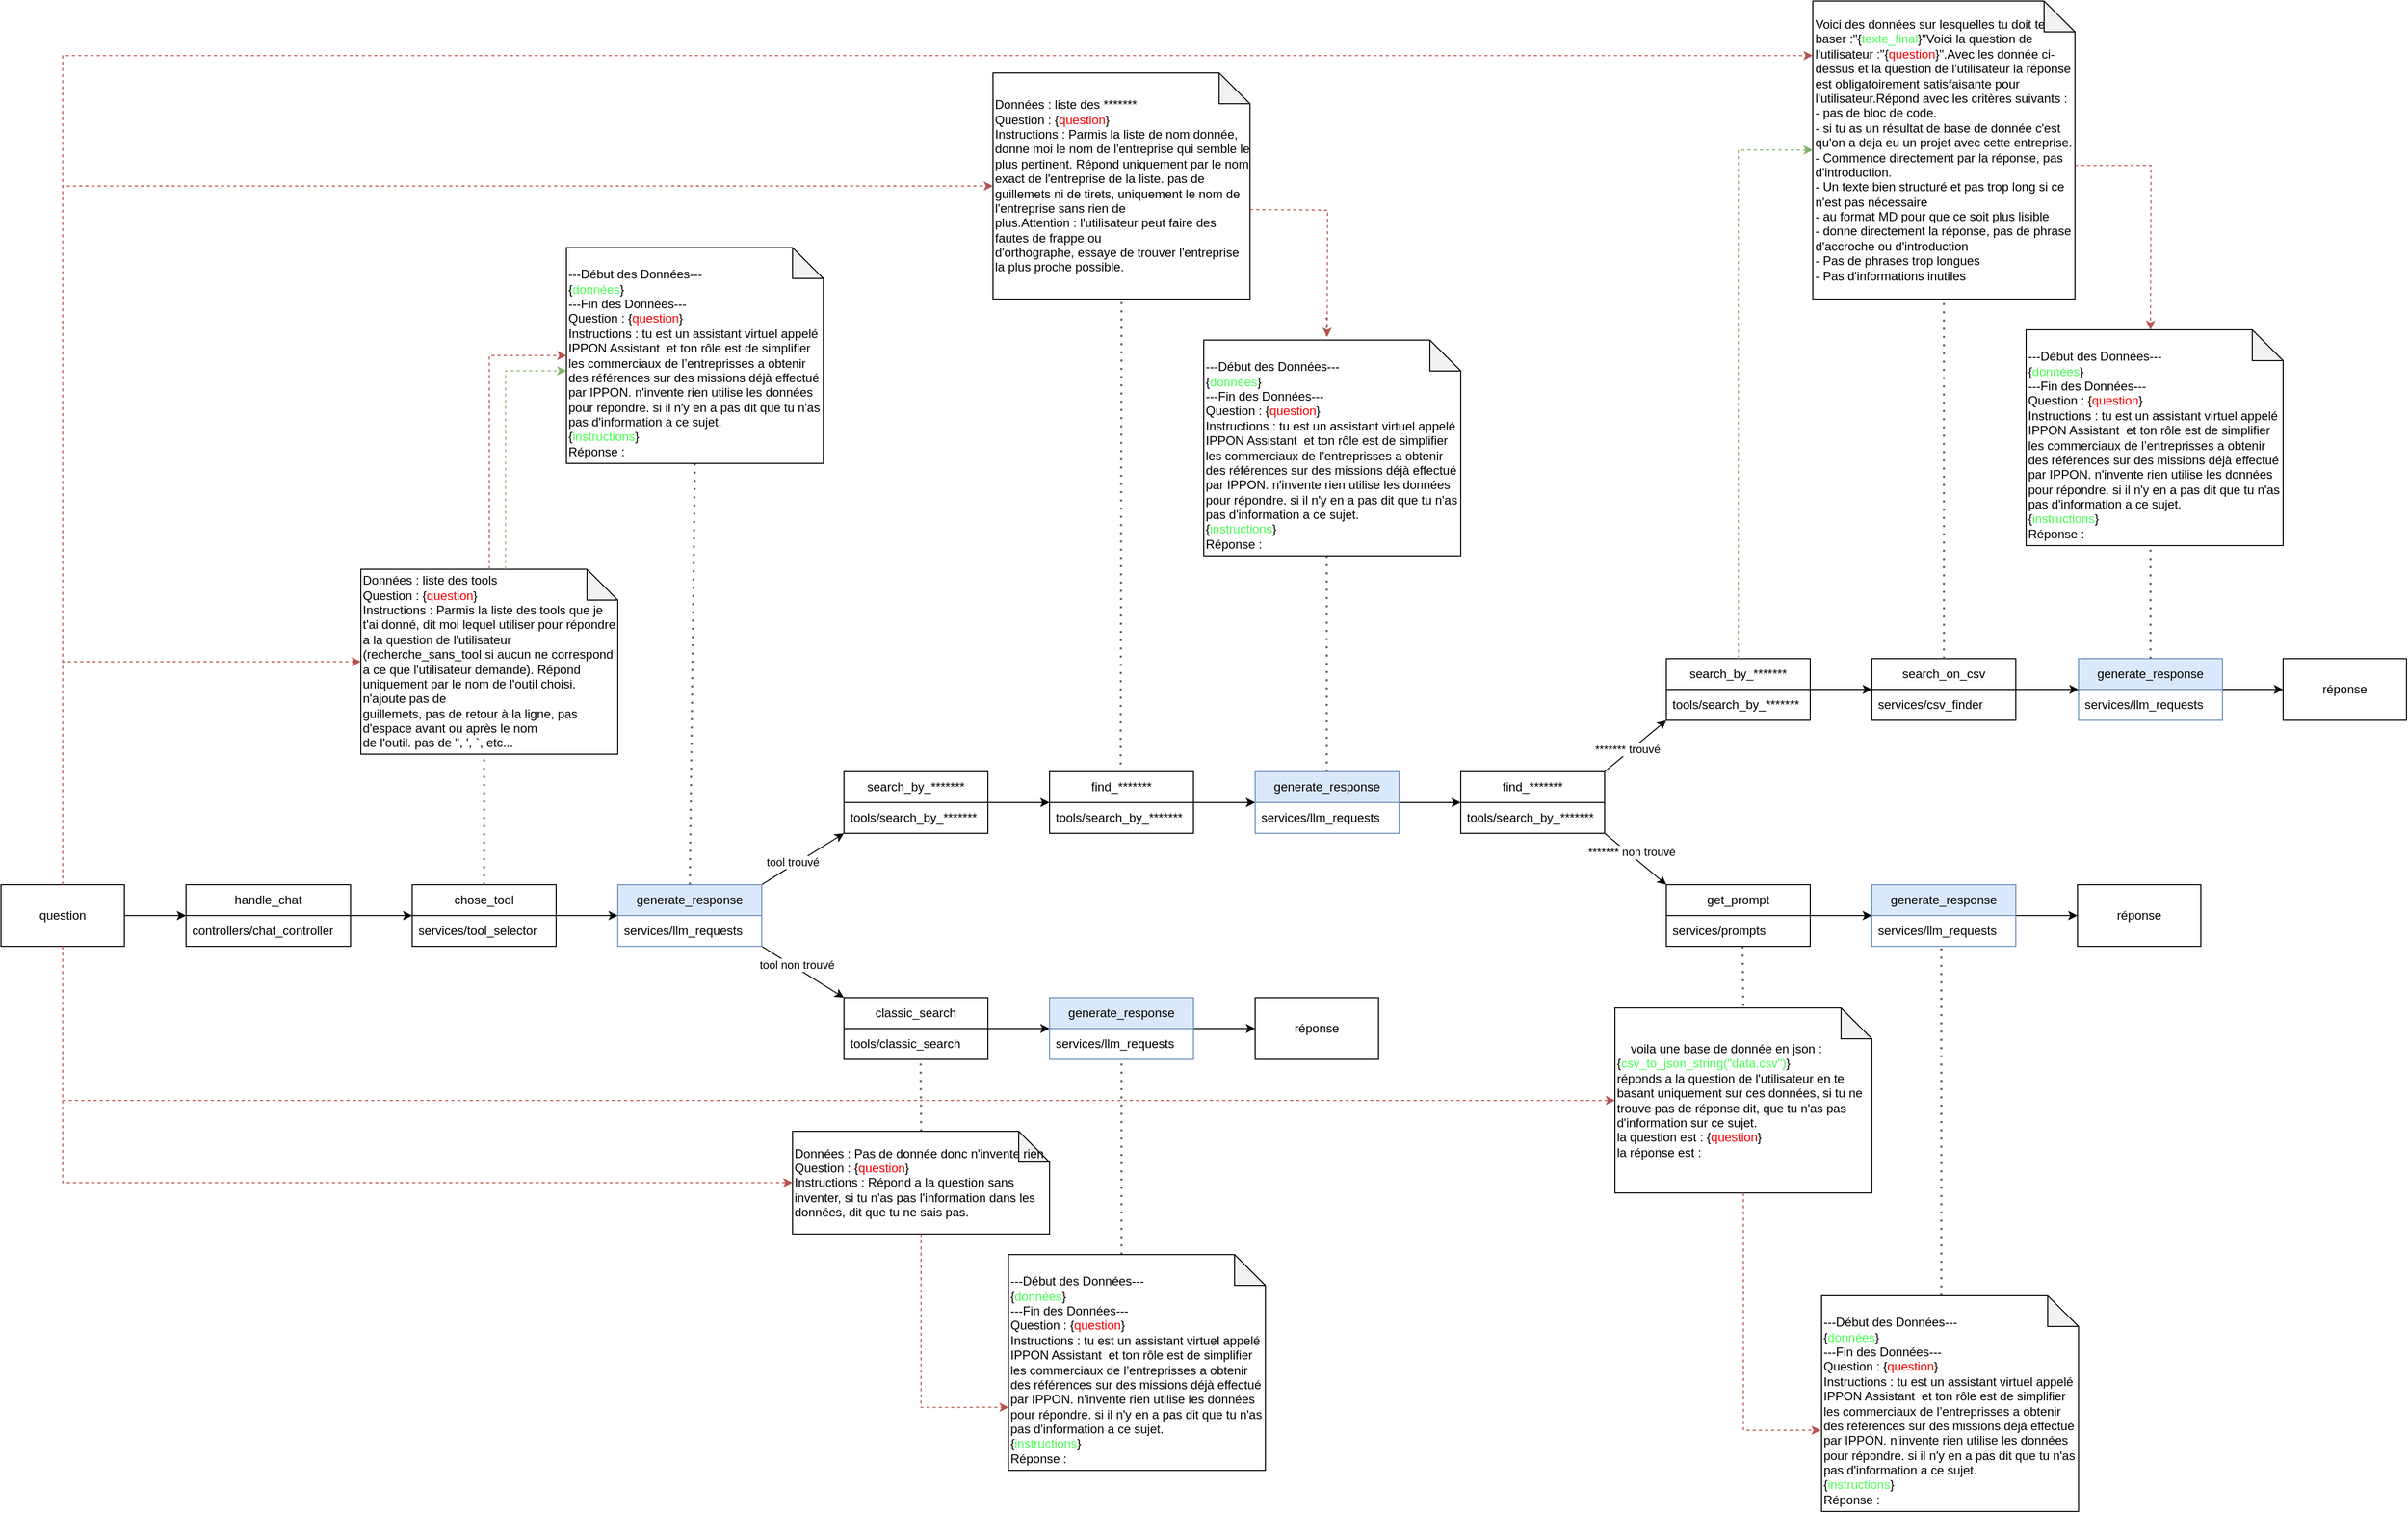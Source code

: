 <mxfile version="27.0.6">
  <diagram name="Page-1" id="xJRcj1OHDuD7rp06zNta">
    <mxGraphModel dx="1188" dy="626" grid="1" gridSize="10" guides="1" tooltips="1" connect="1" arrows="1" fold="1" page="1" pageScale="1" pageWidth="827" pageHeight="1169" math="0" shadow="0">
      <root>
        <mxCell id="0" />
        <mxCell id="1" parent="0" />
        <mxCell id="-VgFVR3O5Wewt5X-YmT2-1" style="edgeStyle=orthogonalEdgeStyle;rounded=0;orthogonalLoop=1;jettySize=auto;html=1;entryX=0;entryY=0.5;entryDx=0;entryDy=0;" edge="1" parent="1" source="-VgFVR3O5Wewt5X-YmT2-2" target="-VgFVR3O5Wewt5X-YmT2-5">
          <mxGeometry relative="1" as="geometry" />
        </mxCell>
        <mxCell id="-VgFVR3O5Wewt5X-YmT2-2" value="handle_chat" style="swimlane;fontStyle=0;childLayout=stackLayout;horizontal=1;startSize=30;horizontalStack=0;resizeParent=1;resizeParentMax=0;resizeLast=0;collapsible=1;marginBottom=0;whiteSpace=wrap;html=1;rounded=0;" vertex="1" parent="1">
          <mxGeometry x="370" y="1060" width="160" height="60" as="geometry" />
        </mxCell>
        <mxCell id="-VgFVR3O5Wewt5X-YmT2-3" value="controllers/chat_controller" style="text;strokeColor=none;fillColor=none;align=left;verticalAlign=middle;spacingLeft=4;spacingRight=4;overflow=hidden;points=[[0,0.5],[1,0.5]];portConstraint=eastwest;rotatable=0;whiteSpace=wrap;html=1;rounded=0;" vertex="1" parent="-VgFVR3O5Wewt5X-YmT2-2">
          <mxGeometry y="30" width="160" height="30" as="geometry" />
        </mxCell>
        <mxCell id="-VgFVR3O5Wewt5X-YmT2-4" style="edgeStyle=orthogonalEdgeStyle;rounded=0;orthogonalLoop=1;jettySize=auto;html=1;entryX=0;entryY=0.5;entryDx=0;entryDy=0;" edge="1" parent="1" source="-VgFVR3O5Wewt5X-YmT2-5" target="-VgFVR3O5Wewt5X-YmT2-46">
          <mxGeometry relative="1" as="geometry" />
        </mxCell>
        <mxCell id="-VgFVR3O5Wewt5X-YmT2-5" value="chose_tool" style="swimlane;fontStyle=0;childLayout=stackLayout;horizontal=1;startSize=30;horizontalStack=0;resizeParent=1;resizeParentMax=0;resizeLast=0;collapsible=1;marginBottom=0;whiteSpace=wrap;html=1;rounded=0;" vertex="1" parent="1">
          <mxGeometry x="590" y="1060" width="140" height="60" as="geometry">
            <mxRectangle x="210" y="330" width="100" height="30" as="alternateBounds" />
          </mxGeometry>
        </mxCell>
        <mxCell id="-VgFVR3O5Wewt5X-YmT2-6" value="services/tool_selector" style="text;strokeColor=none;fillColor=none;align=left;verticalAlign=middle;spacingLeft=4;spacingRight=4;overflow=hidden;points=[[0,0.5],[1,0.5]];portConstraint=eastwest;rotatable=0;whiteSpace=wrap;html=1;rounded=0;" vertex="1" parent="-VgFVR3O5Wewt5X-YmT2-5">
          <mxGeometry y="30" width="140" height="30" as="geometry" />
        </mxCell>
        <mxCell id="-VgFVR3O5Wewt5X-YmT2-7" style="edgeStyle=orthogonalEdgeStyle;rounded=0;orthogonalLoop=1;jettySize=auto;html=1;exitX=1;exitY=0.5;exitDx=0;exitDy=0;entryX=0;entryY=0.5;entryDx=0;entryDy=0;" edge="1" parent="1" source="-VgFVR3O5Wewt5X-YmT2-8" target="-VgFVR3O5Wewt5X-YmT2-2">
          <mxGeometry relative="1" as="geometry" />
        </mxCell>
        <mxCell id="-VgFVR3O5Wewt5X-YmT2-8" value="question" style="rounded=0;whiteSpace=wrap;html=1;" vertex="1" parent="1">
          <mxGeometry x="190" y="1060" width="120" height="60" as="geometry" />
        </mxCell>
        <mxCell id="-VgFVR3O5Wewt5X-YmT2-9" value="" style="endArrow=classic;html=1;rounded=0;exitX=1;exitY=0;exitDx=0;exitDy=0;" edge="1" parent="1" source="-VgFVR3O5Wewt5X-YmT2-46">
          <mxGeometry width="50" height="50" relative="1" as="geometry">
            <mxPoint x="930" y="1050" as="sourcePoint" />
            <mxPoint x="1010" y="1010" as="targetPoint" />
          </mxGeometry>
        </mxCell>
        <mxCell id="-VgFVR3O5Wewt5X-YmT2-10" value="tool trouvé" style="edgeLabel;html=1;align=center;verticalAlign=middle;resizable=0;points=[];rounded=0;" vertex="1" connectable="0" parent="-VgFVR3O5Wewt5X-YmT2-9">
          <mxGeometry x="-0.207" y="3" relative="1" as="geometry">
            <mxPoint as="offset" />
          </mxGeometry>
        </mxCell>
        <mxCell id="-VgFVR3O5Wewt5X-YmT2-11" value="" style="endArrow=classic;html=1;rounded=0;" edge="1" parent="1">
          <mxGeometry width="50" height="50" relative="1" as="geometry">
            <mxPoint x="930" y="1120" as="sourcePoint" />
            <mxPoint x="1010" y="1170" as="targetPoint" />
          </mxGeometry>
        </mxCell>
        <mxCell id="-VgFVR3O5Wewt5X-YmT2-12" value="tool non trouvé" style="edgeLabel;html=1;align=center;verticalAlign=middle;resizable=0;points=[];rounded=0;" vertex="1" connectable="0" parent="-VgFVR3O5Wewt5X-YmT2-11">
          <mxGeometry x="-0.207" y="3" relative="1" as="geometry">
            <mxPoint as="offset" />
          </mxGeometry>
        </mxCell>
        <mxCell id="-VgFVR3O5Wewt5X-YmT2-13" style="edgeStyle=orthogonalEdgeStyle;rounded=0;orthogonalLoop=1;jettySize=auto;html=1;entryX=0;entryY=0.5;entryDx=0;entryDy=0;" edge="1" parent="1" source="-VgFVR3O5Wewt5X-YmT2-14" target="-VgFVR3O5Wewt5X-YmT2-20">
          <mxGeometry relative="1" as="geometry" />
        </mxCell>
        <mxCell id="-VgFVR3O5Wewt5X-YmT2-14" value="search_by_*******" style="swimlane;fontStyle=0;childLayout=stackLayout;horizontal=1;startSize=30;horizontalStack=0;resizeParent=1;resizeParentMax=0;resizeLast=0;collapsible=1;marginBottom=0;whiteSpace=wrap;html=1;rounded=0;" vertex="1" parent="1">
          <mxGeometry x="1010" y="950" width="140" height="60" as="geometry" />
        </mxCell>
        <mxCell id="-VgFVR3O5Wewt5X-YmT2-15" value="tools/search_by_*******" style="text;strokeColor=none;fillColor=none;align=left;verticalAlign=middle;spacingLeft=4;spacingRight=4;overflow=hidden;points=[[0,0.5],[1,0.5]];portConstraint=eastwest;rotatable=0;whiteSpace=wrap;html=1;rounded=0;" vertex="1" parent="-VgFVR3O5Wewt5X-YmT2-14">
          <mxGeometry y="30" width="140" height="30" as="geometry" />
        </mxCell>
        <mxCell id="-VgFVR3O5Wewt5X-YmT2-16" style="edgeStyle=orthogonalEdgeStyle;rounded=0;orthogonalLoop=1;jettySize=auto;html=1;entryX=0;entryY=0.5;entryDx=0;entryDy=0;" edge="1" parent="1" source="-VgFVR3O5Wewt5X-YmT2-17" target="-VgFVR3O5Wewt5X-YmT2-40">
          <mxGeometry relative="1" as="geometry" />
        </mxCell>
        <mxCell id="-VgFVR3O5Wewt5X-YmT2-17" value="classic_search" style="swimlane;fontStyle=0;childLayout=stackLayout;horizontal=1;startSize=30;horizontalStack=0;resizeParent=1;resizeParentMax=0;resizeLast=0;collapsible=1;marginBottom=0;whiteSpace=wrap;html=1;rounded=0;" vertex="1" parent="1">
          <mxGeometry x="1010" y="1170" width="140" height="60" as="geometry" />
        </mxCell>
        <mxCell id="-VgFVR3O5Wewt5X-YmT2-18" value="tools/classic_search" style="text;strokeColor=none;fillColor=none;align=left;verticalAlign=middle;spacingLeft=4;spacingRight=4;overflow=hidden;points=[[0,0.5],[1,0.5]];portConstraint=eastwest;rotatable=0;whiteSpace=wrap;html=1;rounded=0;" vertex="1" parent="-VgFVR3O5Wewt5X-YmT2-17">
          <mxGeometry y="30" width="140" height="30" as="geometry" />
        </mxCell>
        <mxCell id="-VgFVR3O5Wewt5X-YmT2-19" style="edgeStyle=orthogonalEdgeStyle;rounded=0;orthogonalLoop=1;jettySize=auto;html=1;entryX=0;entryY=0.5;entryDx=0;entryDy=0;" edge="1" parent="1" source="-VgFVR3O5Wewt5X-YmT2-20" target="-VgFVR3O5Wewt5X-YmT2-53">
          <mxGeometry relative="1" as="geometry" />
        </mxCell>
        <mxCell id="-VgFVR3O5Wewt5X-YmT2-20" value="find_*******" style="swimlane;fontStyle=0;childLayout=stackLayout;horizontal=1;startSize=30;horizontalStack=0;resizeParent=1;resizeParentMax=0;resizeLast=0;collapsible=1;marginBottom=0;whiteSpace=wrap;html=1;rounded=0;" vertex="1" parent="1">
          <mxGeometry x="1210" y="950" width="140" height="60" as="geometry" />
        </mxCell>
        <mxCell id="-VgFVR3O5Wewt5X-YmT2-21" value="tools/search_by_*******" style="text;strokeColor=none;fillColor=none;align=left;verticalAlign=middle;spacingLeft=4;spacingRight=4;overflow=hidden;points=[[0,0.5],[1,0.5]];portConstraint=eastwest;rotatable=0;whiteSpace=wrap;html=1;rounded=0;" vertex="1" parent="-VgFVR3O5Wewt5X-YmT2-20">
          <mxGeometry y="30" width="140" height="30" as="geometry" />
        </mxCell>
        <mxCell id="-VgFVR3O5Wewt5X-YmT2-22" value="" style="endArrow=classic;html=1;rounded=0;exitX=1;exitY=0;exitDx=0;exitDy=0;" edge="1" parent="1">
          <mxGeometry width="50" height="50" relative="1" as="geometry">
            <mxPoint x="1750" y="950" as="sourcePoint" />
            <mxPoint x="1810" y="900" as="targetPoint" />
          </mxGeometry>
        </mxCell>
        <mxCell id="-VgFVR3O5Wewt5X-YmT2-23" value="******* trouvé" style="edgeLabel;html=1;align=center;verticalAlign=middle;resizable=0;points=[];rounded=0;" vertex="1" connectable="0" parent="-VgFVR3O5Wewt5X-YmT2-22">
          <mxGeometry x="-0.207" y="3" relative="1" as="geometry">
            <mxPoint as="offset" />
          </mxGeometry>
        </mxCell>
        <mxCell id="-VgFVR3O5Wewt5X-YmT2-24" value="" style="endArrow=classic;html=1;rounded=0;exitX=1;exitY=0;exitDx=0;exitDy=0;" edge="1" parent="1">
          <mxGeometry width="50" height="50" relative="1" as="geometry">
            <mxPoint x="1750" y="1010" as="sourcePoint" />
            <mxPoint x="1810" y="1060" as="targetPoint" />
          </mxGeometry>
        </mxCell>
        <mxCell id="-VgFVR3O5Wewt5X-YmT2-25" value="&lt;div&gt;******* non trouvé&lt;/div&gt;" style="edgeLabel;html=1;align=center;verticalAlign=middle;resizable=0;points=[];rounded=0;" vertex="1" connectable="0" parent="-VgFVR3O5Wewt5X-YmT2-24">
          <mxGeometry x="-0.207" y="3" relative="1" as="geometry">
            <mxPoint as="offset" />
          </mxGeometry>
        </mxCell>
        <mxCell id="-VgFVR3O5Wewt5X-YmT2-26" style="edgeStyle=orthogonalEdgeStyle;rounded=0;orthogonalLoop=1;jettySize=auto;html=1;exitX=1;exitY=0.5;exitDx=0;exitDy=0;entryX=0;entryY=0.5;entryDx=0;entryDy=0;" edge="1" parent="1" source="-VgFVR3O5Wewt5X-YmT2-27" target="-VgFVR3O5Wewt5X-YmT2-29">
          <mxGeometry relative="1" as="geometry" />
        </mxCell>
        <mxCell id="-VgFVR3O5Wewt5X-YmT2-27" value="search_by_*******" style="swimlane;fontStyle=0;childLayout=stackLayout;horizontal=1;startSize=30;horizontalStack=0;resizeParent=1;resizeParentMax=0;resizeLast=0;collapsible=1;marginBottom=0;whiteSpace=wrap;html=1;rounded=0;" vertex="1" parent="1">
          <mxGeometry x="1810" y="840" width="140" height="60" as="geometry" />
        </mxCell>
        <mxCell id="-VgFVR3O5Wewt5X-YmT2-28" value="tools/search_by_*******" style="text;strokeColor=none;fillColor=none;align=left;verticalAlign=middle;spacingLeft=4;spacingRight=4;overflow=hidden;points=[[0,0.5],[1,0.5]];portConstraint=eastwest;rotatable=0;whiteSpace=wrap;html=1;rounded=0;" vertex="1" parent="-VgFVR3O5Wewt5X-YmT2-27">
          <mxGeometry y="30" width="140" height="30" as="geometry" />
        </mxCell>
        <mxCell id="-VgFVR3O5Wewt5X-YmT2-29" value="search_on_csv" style="swimlane;fontStyle=0;childLayout=stackLayout;horizontal=1;startSize=30;horizontalStack=0;resizeParent=1;resizeParentMax=0;resizeLast=0;collapsible=1;marginBottom=0;whiteSpace=wrap;html=1;rounded=0;" vertex="1" parent="1">
          <mxGeometry x="2010" y="840" width="140" height="60" as="geometry" />
        </mxCell>
        <mxCell id="-VgFVR3O5Wewt5X-YmT2-30" value="services/csv_finder" style="text;strokeColor=none;fillColor=none;align=left;verticalAlign=middle;spacingLeft=4;spacingRight=4;overflow=hidden;points=[[0,0.5],[1,0.5]];portConstraint=eastwest;rotatable=0;whiteSpace=wrap;html=1;rounded=0;" vertex="1" parent="-VgFVR3O5Wewt5X-YmT2-29">
          <mxGeometry y="30" width="140" height="30" as="geometry" />
        </mxCell>
        <mxCell id="-VgFVR3O5Wewt5X-YmT2-31" style="edgeStyle=orthogonalEdgeStyle;rounded=0;orthogonalLoop=1;jettySize=auto;html=1;entryX=0;entryY=0.5;entryDx=0;entryDy=0;" edge="1" parent="1" source="-VgFVR3O5Wewt5X-YmT2-32" target="-VgFVR3O5Wewt5X-YmT2-35">
          <mxGeometry relative="1" as="geometry" />
        </mxCell>
        <mxCell id="-VgFVR3O5Wewt5X-YmT2-32" value="generate_response" style="swimlane;fontStyle=0;childLayout=stackLayout;horizontal=1;startSize=30;horizontalStack=0;resizeParent=1;resizeParentMax=0;resizeLast=0;collapsible=1;marginBottom=0;whiteSpace=wrap;html=1;rounded=0;fillColor=#dae8fc;strokeColor=#6c8ebf;" vertex="1" parent="1">
          <mxGeometry x="2211" y="840" width="140" height="60" as="geometry" />
        </mxCell>
        <mxCell id="-VgFVR3O5Wewt5X-YmT2-33" value="&lt;div&gt;services/llm_requests&lt;/div&gt;" style="text;strokeColor=none;fillColor=none;align=left;verticalAlign=middle;spacingLeft=4;spacingRight=4;overflow=hidden;points=[[0,0.5],[1,0.5]];portConstraint=eastwest;rotatable=0;whiteSpace=wrap;html=1;rounded=0;" vertex="1" parent="-VgFVR3O5Wewt5X-YmT2-32">
          <mxGeometry y="30" width="140" height="30" as="geometry" />
        </mxCell>
        <mxCell id="-VgFVR3O5Wewt5X-YmT2-34" style="edgeStyle=orthogonalEdgeStyle;rounded=0;orthogonalLoop=1;jettySize=auto;html=1;exitX=1;exitY=0.5;exitDx=0;exitDy=0;entryX=0;entryY=0.5;entryDx=0;entryDy=0;" edge="1" parent="1" source="-VgFVR3O5Wewt5X-YmT2-29" target="-VgFVR3O5Wewt5X-YmT2-32">
          <mxGeometry relative="1" as="geometry">
            <mxPoint x="2210" y="870" as="targetPoint" />
          </mxGeometry>
        </mxCell>
        <mxCell id="-VgFVR3O5Wewt5X-YmT2-35" value="réponse" style="rounded=0;whiteSpace=wrap;html=1;" vertex="1" parent="1">
          <mxGeometry x="2410" y="840" width="120" height="60" as="geometry" />
        </mxCell>
        <mxCell id="-VgFVR3O5Wewt5X-YmT2-36" style="edgeStyle=orthogonalEdgeStyle;rounded=0;orthogonalLoop=1;jettySize=auto;html=1;entryX=0;entryY=0.5;entryDx=0;entryDy=0;" edge="1" parent="1" source="-VgFVR3O5Wewt5X-YmT2-37" target="-VgFVR3O5Wewt5X-YmT2-42">
          <mxGeometry relative="1" as="geometry" />
        </mxCell>
        <mxCell id="-VgFVR3O5Wewt5X-YmT2-37" value="generate_response" style="swimlane;fontStyle=0;childLayout=stackLayout;horizontal=1;startSize=30;horizontalStack=0;resizeParent=1;resizeParentMax=0;resizeLast=0;collapsible=1;marginBottom=0;whiteSpace=wrap;html=1;rounded=0;fillColor=#dae8fc;strokeColor=#6c8ebf;" vertex="1" parent="1">
          <mxGeometry x="2010" y="1060" width="140" height="60" as="geometry" />
        </mxCell>
        <mxCell id="-VgFVR3O5Wewt5X-YmT2-38" value="&lt;div&gt;services/llm_requests&lt;/div&gt;" style="text;strokeColor=none;fillColor=none;align=left;verticalAlign=middle;spacingLeft=4;spacingRight=4;overflow=hidden;points=[[0,0.5],[1,0.5]];portConstraint=eastwest;rotatable=0;whiteSpace=wrap;html=1;rounded=0;" vertex="1" parent="-VgFVR3O5Wewt5X-YmT2-37">
          <mxGeometry y="30" width="140" height="30" as="geometry" />
        </mxCell>
        <mxCell id="-VgFVR3O5Wewt5X-YmT2-39" style="edgeStyle=orthogonalEdgeStyle;rounded=0;orthogonalLoop=1;jettySize=auto;html=1;entryX=0;entryY=0.5;entryDx=0;entryDy=0;" edge="1" parent="1" source="-VgFVR3O5Wewt5X-YmT2-40" target="-VgFVR3O5Wewt5X-YmT2-43">
          <mxGeometry relative="1" as="geometry" />
        </mxCell>
        <mxCell id="-VgFVR3O5Wewt5X-YmT2-40" value="generate_response" style="swimlane;fontStyle=0;childLayout=stackLayout;horizontal=1;startSize=30;horizontalStack=0;resizeParent=1;resizeParentMax=0;resizeLast=0;collapsible=1;marginBottom=0;whiteSpace=wrap;html=1;rounded=0;fillColor=#dae8fc;strokeColor=#6c8ebf;" vertex="1" parent="1">
          <mxGeometry x="1210" y="1170" width="140" height="60" as="geometry" />
        </mxCell>
        <mxCell id="-VgFVR3O5Wewt5X-YmT2-41" value="&lt;div&gt;services/llm_requests&lt;/div&gt;" style="text;strokeColor=none;fillColor=none;align=left;verticalAlign=middle;spacingLeft=4;spacingRight=4;overflow=hidden;points=[[0,0.5],[1,0.5]];portConstraint=eastwest;rotatable=0;whiteSpace=wrap;html=1;rounded=0;" vertex="1" parent="-VgFVR3O5Wewt5X-YmT2-40">
          <mxGeometry y="30" width="140" height="30" as="geometry" />
        </mxCell>
        <mxCell id="-VgFVR3O5Wewt5X-YmT2-42" value="réponse" style="rounded=0;whiteSpace=wrap;html=1;" vertex="1" parent="1">
          <mxGeometry x="2210" y="1060" width="120" height="60" as="geometry" />
        </mxCell>
        <mxCell id="-VgFVR3O5Wewt5X-YmT2-43" value="réponse" style="rounded=0;whiteSpace=wrap;html=1;" vertex="1" parent="1">
          <mxGeometry x="1410" y="1170" width="120" height="60" as="geometry" />
        </mxCell>
        <mxCell id="-VgFVR3O5Wewt5X-YmT2-44" value="" style="endArrow=none;dashed=1;html=1;dashPattern=1 3;strokeWidth=2;rounded=0;exitX=0.5;exitY=0;exitDx=0;exitDy=0;strokeColor=#676767;" edge="1" parent="1" source="-VgFVR3O5Wewt5X-YmT2-5">
          <mxGeometry width="50" height="50" relative="1" as="geometry">
            <mxPoint x="830" y="1090" as="sourcePoint" />
            <mxPoint x="660" y="760" as="targetPoint" />
          </mxGeometry>
        </mxCell>
        <mxCell id="-VgFVR3O5Wewt5X-YmT2-45" value="&lt;div&gt;Données : liste des tools&lt;/div&gt;&lt;div&gt;Question : {&lt;span style=&quot;color: rgb(255, 0, 0);&quot;&gt;question&lt;/span&gt;}&lt;/div&gt;&lt;div&gt;Instructions : Parmis la liste des tools que je t&#39;ai donné, dit moi lequel utiliser pour répondre a la question de l&#39;utilisateur (recherche_sans_tool si aucun ne correspond a ce que l&#39;utilisateur demande). Répond uniquement par le nom de l&#39;outil choisi. n&#39;ajoute pas de &lt;br&gt;guillemets, pas de retour à la ligne, pas d&#39;espace avant ou après le nom&lt;br&gt; de l&#39;outil. pas de &quot;, &#39;, `, etc...&lt;/div&gt;" style="shape=note;whiteSpace=wrap;html=1;backgroundOutline=1;darkOpacity=0.05;align=left;rounded=0;" vertex="1" parent="1">
          <mxGeometry x="540" y="753" width="250" height="180" as="geometry" />
        </mxCell>
        <mxCell id="-VgFVR3O5Wewt5X-YmT2-46" value="generate_response" style="swimlane;fontStyle=0;childLayout=stackLayout;horizontal=1;startSize=30;horizontalStack=0;resizeParent=1;resizeParentMax=0;resizeLast=0;collapsible=1;marginBottom=0;whiteSpace=wrap;html=1;fillColor=#dae8fc;strokeColor=#6c8ebf;rounded=0;" vertex="1" parent="1">
          <mxGeometry x="790" y="1060" width="140" height="60" as="geometry" />
        </mxCell>
        <mxCell id="-VgFVR3O5Wewt5X-YmT2-47" value="&lt;div&gt;services/llm_requests&lt;/div&gt;" style="text;strokeColor=none;fillColor=none;align=left;verticalAlign=middle;spacingLeft=4;spacingRight=4;overflow=hidden;points=[[0,0.5],[1,0.5]];portConstraint=eastwest;rotatable=0;whiteSpace=wrap;html=1;rounded=0;" vertex="1" parent="-VgFVR3O5Wewt5X-YmT2-46">
          <mxGeometry y="30" width="140" height="30" as="geometry" />
        </mxCell>
        <mxCell id="-VgFVR3O5Wewt5X-YmT2-48" value="" style="endArrow=none;dashed=1;html=1;dashPattern=1 3;strokeWidth=2;rounded=0;exitX=0.5;exitY=0;exitDx=0;exitDy=0;entryX=0.5;entryY=1;entryDx=0;entryDy=0;entryPerimeter=0;strokeColor=#676767;" edge="1" parent="1" target="-VgFVR3O5Wewt5X-YmT2-49">
          <mxGeometry width="50" height="50" relative="1" as="geometry">
            <mxPoint x="860" y="1060" as="sourcePoint" />
            <mxPoint x="860" y="760" as="targetPoint" />
          </mxGeometry>
        </mxCell>
        <mxCell id="-VgFVR3O5Wewt5X-YmT2-49" value="&lt;div&gt;&lt;br&gt;&lt;/div&gt;&lt;div&gt;---Début des Données---&lt;/div&gt;&lt;div&gt;{&lt;span style=&quot;color: rgb(75, 255, 87);&quot;&gt;données&lt;/span&gt;}&lt;/div&gt;&lt;div&gt;---Fin des Données---&lt;/div&gt;&lt;div&gt;Question : {&lt;span style=&quot;color: rgb(255, 0, 0);&quot;&gt;question&lt;/span&gt;}&lt;/div&gt;&lt;div&gt;Instructions : tu est un assistant virtuel appelé IPPON Assistant&amp;nbsp; et ton rôle est de simplifier les commerciaux de l’entreprisses a obtenir des références sur des missions déjà effectué par IPPON. n&#39;invente rien utilise les données pour répondre. si il n&#39;y en a pas dit que tu n&#39;as pas d&#39;information a ce sujet.&lt;/div&gt;&lt;div&gt;{&lt;span style=&quot;color: rgb(75, 255, 87);&quot;&gt;instructions&lt;/span&gt;}&lt;/div&gt;&lt;div&gt;Réponse :&lt;/div&gt;" style="shape=note;whiteSpace=wrap;html=1;backgroundOutline=1;darkOpacity=0.05;align=left;rounded=0;" vertex="1" parent="1">
          <mxGeometry x="740" y="440" width="250" height="210" as="geometry" />
        </mxCell>
        <mxCell id="-VgFVR3O5Wewt5X-YmT2-50" style="rounded=0;orthogonalLoop=1;jettySize=auto;html=1;entryX=0;entryY=0.5;entryDx=0;entryDy=0;entryPerimeter=0;edgeStyle=orthogonalEdgeStyle;elbow=vertical;dashed=1;fillColor=#f8cecc;strokeColor=#b85450;" edge="1" parent="1" source="-VgFVR3O5Wewt5X-YmT2-45" target="-VgFVR3O5Wewt5X-YmT2-49">
          <mxGeometry relative="1" as="geometry" />
        </mxCell>
        <mxCell id="-VgFVR3O5Wewt5X-YmT2-51" style="rounded=0;orthogonalLoop=1;jettySize=auto;html=1;edgeStyle=orthogonalEdgeStyle;elbow=vertical;dashed=1;exitX=0.5;exitY=0;exitDx=0;exitDy=0;entryX=0;entryY=0.5;entryDx=0;entryDy=0;entryPerimeter=0;fillColor=#f8cecc;strokeColor=#b85450;" edge="1" parent="1" source="-VgFVR3O5Wewt5X-YmT2-8" target="-VgFVR3O5Wewt5X-YmT2-45">
          <mxGeometry relative="1" as="geometry">
            <mxPoint x="260" y="1010" as="sourcePoint" />
            <mxPoint x="260" y="640" as="targetPoint" />
          </mxGeometry>
        </mxCell>
        <mxCell id="-VgFVR3O5Wewt5X-YmT2-52" style="edgeStyle=orthogonalEdgeStyle;rounded=0;orthogonalLoop=1;jettySize=auto;html=1;entryX=0;entryY=0.5;entryDx=0;entryDy=0;" edge="1" parent="1" source="-VgFVR3O5Wewt5X-YmT2-53" target="-VgFVR3O5Wewt5X-YmT2-68">
          <mxGeometry relative="1" as="geometry" />
        </mxCell>
        <mxCell id="-VgFVR3O5Wewt5X-YmT2-53" value="generate_response" style="swimlane;fontStyle=0;childLayout=stackLayout;horizontal=1;startSize=30;horizontalStack=0;resizeParent=1;resizeParentMax=0;resizeLast=0;collapsible=1;marginBottom=0;whiteSpace=wrap;html=1;rounded=0;fillColor=#dae8fc;strokeColor=#6c8ebf;" vertex="1" parent="1">
          <mxGeometry x="1410" y="950" width="140" height="60" as="geometry" />
        </mxCell>
        <mxCell id="-VgFVR3O5Wewt5X-YmT2-54" value="&lt;div&gt;services/llm_requests&lt;/div&gt;" style="text;strokeColor=none;fillColor=none;align=left;verticalAlign=middle;spacingLeft=4;spacingRight=4;overflow=hidden;points=[[0,0.5],[1,0.5]];portConstraint=eastwest;rotatable=0;whiteSpace=wrap;html=1;rounded=0;" vertex="1" parent="-VgFVR3O5Wewt5X-YmT2-53">
          <mxGeometry y="30" width="140" height="30" as="geometry" />
        </mxCell>
        <mxCell id="-VgFVR3O5Wewt5X-YmT2-55" value="" style="endArrow=none;dashed=1;html=1;dashPattern=1 3;strokeWidth=2;rounded=0;exitX=0.5;exitY=0;exitDx=0;exitDy=0;entryX=0.5;entryY=1;entryDx=0;entryDy=0;entryPerimeter=0;strokeColor=#676767;" edge="1" parent="1">
          <mxGeometry width="50" height="50" relative="1" as="geometry">
            <mxPoint x="1479.67" y="950" as="sourcePoint" />
            <mxPoint x="1479.67" y="507" as="targetPoint" />
          </mxGeometry>
        </mxCell>
        <mxCell id="-VgFVR3O5Wewt5X-YmT2-57" value="" style="endArrow=none;dashed=1;html=1;dashPattern=1 3;strokeWidth=2;rounded=0;entryX=0.5;entryY=1;entryDx=0;entryDy=0;entryPerimeter=0;strokeColor=#676767;" edge="1" parent="1">
          <mxGeometry width="50" height="50" relative="1" as="geometry">
            <mxPoint x="2281" y="840" as="sourcePoint" />
            <mxPoint x="2281" y="700" as="targetPoint" />
          </mxGeometry>
        </mxCell>
        <mxCell id="-VgFVR3O5Wewt5X-YmT2-59" value="&lt;div&gt;Données : liste des *******&lt;/div&gt;&lt;div&gt;Question : {&lt;span style=&quot;color: rgb(255, 0, 0);&quot;&gt;question&lt;/span&gt;}&lt;/div&gt;&lt;div&gt;Instructions : Parmis la liste de nom donnée, donne moi le nom de l&#39;entreprise qui semble le plus pertinent. Répond uniquement par le nom exact de l&#39;entreprise de la liste. pas de &lt;br/&gt;guillemets ni de tirets, uniquement le nom de l&#39;entreprise sans rien de &lt;br/&gt;plus.Attention : l&#39;utilisateur peut faire des fautes de frappe ou &lt;br/&gt;d&#39;orthographe, essaye de trouver l&#39;entreprise la plus proche possible.&lt;/div&gt;" style="shape=note;whiteSpace=wrap;html=1;backgroundOutline=1;darkOpacity=0.05;align=left;rounded=0;" vertex="1" parent="1">
          <mxGeometry x="1155" y="270" width="250" height="220" as="geometry" />
        </mxCell>
        <mxCell id="-VgFVR3O5Wewt5X-YmT2-60" value="" style="endArrow=none;dashed=1;html=1;dashPattern=1 3;strokeWidth=2;rounded=0;exitX=0.5;exitY=0;exitDx=0;exitDy=0;entryX=0.5;entryY=1;entryDx=0;entryDy=0;entryPerimeter=0;strokeColor=#676767;" edge="1" parent="1" target="-VgFVR3O5Wewt5X-YmT2-59">
          <mxGeometry width="50" height="50" relative="1" as="geometry">
            <mxPoint x="1279.17" y="943" as="sourcePoint" />
            <mxPoint x="1279.17" y="390" as="targetPoint" />
          </mxGeometry>
        </mxCell>
        <mxCell id="-VgFVR3O5Wewt5X-YmT2-61" style="rounded=0;orthogonalLoop=1;jettySize=auto;html=1;entryX=0.5;entryY=0;entryDx=0;entryDy=0;entryPerimeter=0;edgeStyle=orthogonalEdgeStyle;elbow=vertical;dashed=1;fillColor=#f8cecc;strokeColor=#b85450;" edge="1" parent="1">
          <mxGeometry relative="1" as="geometry">
            <mxPoint x="1405" y="403" as="sourcePoint" />
            <mxPoint x="1480" y="527" as="targetPoint" />
          </mxGeometry>
        </mxCell>
        <mxCell id="-VgFVR3O5Wewt5X-YmT2-62" style="rounded=0;orthogonalLoop=1;jettySize=auto;html=1;entryX=0;entryY=0.5;entryDx=0;entryDy=0;entryPerimeter=0;edgeStyle=orthogonalEdgeStyle;elbow=vertical;dashed=1;exitX=0.5;exitY=0;exitDx=0;exitDy=0;fillColor=#f8cecc;strokeColor=#b85450;" edge="1" parent="1" source="-VgFVR3O5Wewt5X-YmT2-8" target="-VgFVR3O5Wewt5X-YmT2-59">
          <mxGeometry relative="1" as="geometry">
            <mxPoint x="810" y="242" as="sourcePoint" />
            <mxPoint x="885" y="49" as="targetPoint" />
          </mxGeometry>
        </mxCell>
        <mxCell id="-VgFVR3O5Wewt5X-YmT2-63" value="&lt;div&gt;Voici des données sur lesquelles tu doit te baser :&quot;{&lt;span style=&quot;color: rgb(75, 255, 87);&quot;&gt;texte_final&lt;/span&gt;}&quot;Voici la question de l&#39;utilisateur :&quot;{&lt;span style=&quot;color: rgb(255, 0, 0);&quot;&gt;question&lt;/span&gt;}&quot;.Avec les donnée ci-dessus et la question de l&#39;utilisateur la réponse est obligatoirement satisfaisante pour l&#39;utilisateur.Répond avec les critères suivants :&lt;/div&gt;&lt;div&gt;- pas de bloc de code.&lt;/div&gt;&lt;div&gt;- si tu as un résultat de base de donnée c&#39;est qu&#39;on a deja eu un projet avec cette entreprise.&lt;/div&gt;&lt;div&gt;- Commence directement par la réponse, pas d&#39;introduction.&lt;/div&gt;&lt;div&gt;- Un texte bien structuré et pas trop long si ce n&#39;est pas nécessaire&lt;/div&gt;&lt;div&gt;- au format MD pour que ce soit plus lisible&lt;/div&gt;&lt;div&gt;- donne directement la réponse, pas de phrase d&#39;accroche ou d&#39;introduction&lt;/div&gt;&lt;div&gt;- Pas de phrases trop longues&lt;/div&gt;&lt;div&gt;- Pas d&#39;informations inutiles&lt;/div&gt;" style="shape=note;whiteSpace=wrap;html=1;backgroundOutline=1;darkOpacity=0.05;align=left;rounded=0;" vertex="1" parent="1">
          <mxGeometry x="1952.5" y="200" width="255" height="290" as="geometry" />
        </mxCell>
        <mxCell id="-VgFVR3O5Wewt5X-YmT2-64" style="rounded=0;orthogonalLoop=1;jettySize=auto;html=1;entryX=0;entryY=0.5;entryDx=0;entryDy=0;entryPerimeter=0;edgeStyle=orthogonalEdgeStyle;elbow=vertical;dashed=1;exitX=0.5;exitY=0;exitDx=0;exitDy=0;fillColor=#d5e8d4;strokeColor=#82b366;" edge="1" parent="1" source="-VgFVR3O5Wewt5X-YmT2-27" target="-VgFVR3O5Wewt5X-YmT2-63">
          <mxGeometry relative="1" as="geometry">
            <mxPoint x="1930" y="500" as="sourcePoint" />
            <mxPoint x="2005" y="624" as="targetPoint" />
          </mxGeometry>
        </mxCell>
        <mxCell id="-VgFVR3O5Wewt5X-YmT2-65" style="rounded=0;orthogonalLoop=1;jettySize=auto;html=1;entryX=0;entryY=0.183;entryDx=0;entryDy=0;entryPerimeter=0;edgeStyle=orthogonalEdgeStyle;elbow=vertical;dashed=1;exitX=0.5;exitY=0;exitDx=0;exitDy=0;fillColor=#f8cecc;strokeColor=#b85450;" edge="1" parent="1" source="-VgFVR3O5Wewt5X-YmT2-8" target="-VgFVR3O5Wewt5X-YmT2-63">
          <mxGeometry relative="1" as="geometry">
            <mxPoint x="460" y="1070" as="sourcePoint" />
            <mxPoint x="1365" y="190" as="targetPoint" />
          </mxGeometry>
        </mxCell>
        <mxCell id="-VgFVR3O5Wewt5X-YmT2-66" style="rounded=0;orthogonalLoop=1;jettySize=auto;html=1;entryX=0.5;entryY=0;entryDx=0;entryDy=0;entryPerimeter=0;edgeStyle=orthogonalEdgeStyle;elbow=vertical;dashed=1;exitX=0;exitY=0;exitDx=255;exitDy=160;exitPerimeter=0;fillColor=#f8cecc;strokeColor=#b85450;" edge="1" parent="1" source="-VgFVR3O5Wewt5X-YmT2-63">
          <mxGeometry relative="1" as="geometry">
            <mxPoint x="1890" y="1050" as="sourcePoint" />
            <mxPoint x="2281" y="520" as="targetPoint" />
          </mxGeometry>
        </mxCell>
        <mxCell id="-VgFVR3O5Wewt5X-YmT2-67" value="" style="endArrow=none;dashed=1;html=1;dashPattern=1 3;strokeWidth=2;rounded=0;exitX=0.5;exitY=0;exitDx=0;exitDy=0;entryX=0.5;entryY=1;entryDx=0;entryDy=0;entryPerimeter=0;strokeColor=#676767;" edge="1" parent="1" source="-VgFVR3O5Wewt5X-YmT2-29" target="-VgFVR3O5Wewt5X-YmT2-63">
          <mxGeometry width="50" height="50" relative="1" as="geometry">
            <mxPoint x="2079.41" y="730" as="sourcePoint" />
            <mxPoint x="2079.41" y="287" as="targetPoint" />
          </mxGeometry>
        </mxCell>
        <mxCell id="-VgFVR3O5Wewt5X-YmT2-68" value="find_*******" style="swimlane;fontStyle=0;childLayout=stackLayout;horizontal=1;startSize=30;horizontalStack=0;resizeParent=1;resizeParentMax=0;resizeLast=0;collapsible=1;marginBottom=0;whiteSpace=wrap;html=1;rounded=0;" vertex="1" parent="1">
          <mxGeometry x="1610" y="950" width="140" height="60" as="geometry" />
        </mxCell>
        <mxCell id="-VgFVR3O5Wewt5X-YmT2-69" value="tools/search_by_*******" style="text;strokeColor=none;fillColor=none;align=left;verticalAlign=middle;spacingLeft=4;spacingRight=4;overflow=hidden;points=[[0,0.5],[1,0.5]];portConstraint=eastwest;rotatable=0;whiteSpace=wrap;html=1;rounded=0;" vertex="1" parent="-VgFVR3O5Wewt5X-YmT2-68">
          <mxGeometry y="30" width="140" height="30" as="geometry" />
        </mxCell>
        <mxCell id="-VgFVR3O5Wewt5X-YmT2-70" value="&lt;div&gt;&amp;nbsp;&amp;nbsp;&amp;nbsp; voila une base de donnée en json :&amp;nbsp;&amp;nbsp;&amp;nbsp;&amp;nbsp; {&lt;span style=&quot;color: rgb(75, 255, 87);&quot;&gt;csv_to_json_string(&quot;data.csv&quot;)&lt;/span&gt;}&amp;nbsp;&amp;nbsp;&amp;nbsp;&amp;nbsp;&amp;nbsp;&lt;/div&gt;&lt;div&gt;réponds a la question de l&#39;utilisateur en te basant uniquement sur ces données, si tu ne trouve pas de réponse dit, que tu n&#39;as pas d&#39;information sur ce sujet.&amp;nbsp;&amp;nbsp;&amp;nbsp;&amp;nbsp;&amp;nbsp;&lt;/div&gt;&lt;div&gt;la question est : {&lt;span style=&quot;color: rgb(255, 0, 0);&quot;&gt;question&lt;/span&gt;}&amp;nbsp;&amp;nbsp;&amp;nbsp;&amp;nbsp;&amp;nbsp;&lt;/div&gt;&lt;div&gt;la réponse est :&lt;/div&gt;" style="shape=note;whiteSpace=wrap;html=1;backgroundOutline=1;darkOpacity=0.05;align=left;rounded=0;" vertex="1" parent="1">
          <mxGeometry x="1760" y="1180" width="250" height="180" as="geometry" />
        </mxCell>
        <mxCell id="-VgFVR3O5Wewt5X-YmT2-71" value="" style="endArrow=none;dashed=1;html=1;dashPattern=1 3;strokeWidth=2;rounded=0;entryX=0.5;entryY=0;entryDx=0;entryDy=0;entryPerimeter=0;strokeColor=#676767;" edge="1" parent="1" target="-VgFVR3O5Wewt5X-YmT2-70">
          <mxGeometry width="50" height="50" relative="1" as="geometry">
            <mxPoint x="1884.092" y="1120" as="sourcePoint" />
            <mxPoint x="1884.88" y="1345.1" as="targetPoint" />
          </mxGeometry>
        </mxCell>
        <mxCell id="-VgFVR3O5Wewt5X-YmT2-72" style="rounded=0;orthogonalLoop=1;jettySize=auto;html=1;entryX=0;entryY=0.5;entryDx=0;entryDy=0;entryPerimeter=0;edgeStyle=orthogonalEdgeStyle;elbow=vertical;dashed=1;exitX=0.5;exitY=1;exitDx=0;exitDy=0;fillColor=#f8cecc;strokeColor=#b85450;" edge="1" parent="1" source="-VgFVR3O5Wewt5X-YmT2-8" target="-VgFVR3O5Wewt5X-YmT2-70">
          <mxGeometry relative="1" as="geometry">
            <mxPoint x="260" y="1070" as="sourcePoint" />
            <mxPoint x="1963" y="63" as="targetPoint" />
          </mxGeometry>
        </mxCell>
        <mxCell id="-VgFVR3O5Wewt5X-YmT2-73" style="edgeStyle=orthogonalEdgeStyle;rounded=0;orthogonalLoop=1;jettySize=auto;html=1;entryX=0;entryY=0.5;entryDx=0;entryDy=0;" edge="1" parent="1" source="-VgFVR3O5Wewt5X-YmT2-74" target="-VgFVR3O5Wewt5X-YmT2-37">
          <mxGeometry relative="1" as="geometry" />
        </mxCell>
        <mxCell id="-VgFVR3O5Wewt5X-YmT2-74" value="get_prompt" style="swimlane;fontStyle=0;childLayout=stackLayout;horizontal=1;startSize=30;horizontalStack=0;resizeParent=1;resizeParentMax=0;resizeLast=0;collapsible=1;marginBottom=0;whiteSpace=wrap;html=1;rounded=0;" vertex="1" parent="1">
          <mxGeometry x="1810" y="1060" width="140" height="60" as="geometry" />
        </mxCell>
        <mxCell id="-VgFVR3O5Wewt5X-YmT2-75" value="&lt;div&gt;services/prompts&lt;/div&gt;" style="text;strokeColor=none;fillColor=none;align=left;verticalAlign=middle;spacingLeft=4;spacingRight=4;overflow=hidden;points=[[0,0.5],[1,0.5]];portConstraint=eastwest;rotatable=0;whiteSpace=wrap;html=1;rounded=0;" vertex="1" parent="-VgFVR3O5Wewt5X-YmT2-74">
          <mxGeometry y="30" width="140" height="30" as="geometry" />
        </mxCell>
        <mxCell id="-VgFVR3O5Wewt5X-YmT2-76" value="" style="endArrow=none;dashed=1;html=1;dashPattern=1 3;strokeWidth=2;rounded=0;exitX=0.5;exitY=0;exitDx=0;exitDy=0;entryX=0.5;entryY=1;entryDx=0;entryDy=0;entryPerimeter=0;strokeColor=#676767;exitPerimeter=0;" edge="1" parent="1">
          <mxGeometry width="50" height="50" relative="1" as="geometry">
            <mxPoint x="2077.5" y="1460" as="sourcePoint" />
            <mxPoint x="2077.5" y="1120" as="targetPoint" />
          </mxGeometry>
        </mxCell>
        <mxCell id="-VgFVR3O5Wewt5X-YmT2-78" style="edgeStyle=orthogonalEdgeStyle;rounded=0;orthogonalLoop=1;jettySize=auto;html=1;entryX=-0.003;entryY=0.624;entryDx=0;entryDy=0;entryPerimeter=0;fillColor=#f8cecc;strokeColor=#b85450;dashed=1;" edge="1" parent="1" source="-VgFVR3O5Wewt5X-YmT2-70" target="-VgFVR3O5Wewt5X-YmT2-88">
          <mxGeometry relative="1" as="geometry">
            <mxPoint x="1952.5" y="1550" as="targetPoint" />
          </mxGeometry>
        </mxCell>
        <mxCell id="-VgFVR3O5Wewt5X-YmT2-79" value="" style="endArrow=none;dashed=1;html=1;dashPattern=1 3;strokeWidth=2;rounded=0;entryX=0.533;entryY=1.124;entryDx=0;entryDy=0;entryPerimeter=0;strokeColor=#676767;exitX=0.5;exitY=0;exitDx=0;exitDy=0;exitPerimeter=0;" edge="1" parent="1" source="-VgFVR3O5Wewt5X-YmT2-80" target="-VgFVR3O5Wewt5X-YmT2-18">
          <mxGeometry width="50" height="50" relative="1" as="geometry">
            <mxPoint x="1085" y="1420" as="sourcePoint" />
            <mxPoint x="870" y="1130" as="targetPoint" />
          </mxGeometry>
        </mxCell>
        <mxCell id="-VgFVR3O5Wewt5X-YmT2-80" value="&lt;div&gt;Données : Pas de donnée donc n&#39;invente rien&lt;/div&gt;&lt;div&gt;Question : {&lt;span style=&quot;color: rgb(255, 0, 0);&quot;&gt;question&lt;/span&gt;}&lt;/div&gt;&lt;div&gt;Instructions : Répond a la question sans inventer, si tu n&#39;as pas l&#39;information dans les données, dit que tu ne sais pas.&lt;/div&gt;" style="shape=note;whiteSpace=wrap;html=1;backgroundOutline=1;darkOpacity=0.05;align=left;rounded=0;" vertex="1" parent="1">
          <mxGeometry x="960" y="1300" width="250" height="100" as="geometry" />
        </mxCell>
        <mxCell id="-VgFVR3O5Wewt5X-YmT2-81" style="rounded=0;orthogonalLoop=1;jettySize=auto;html=1;entryX=0;entryY=0.5;entryDx=0;entryDy=0;entryPerimeter=0;edgeStyle=orthogonalEdgeStyle;elbow=vertical;dashed=1;fillColor=#f8cecc;strokeColor=#b85450;exitX=0.5;exitY=1;exitDx=0;exitDy=0;" edge="1" parent="1" source="-VgFVR3O5Wewt5X-YmT2-8" target="-VgFVR3O5Wewt5X-YmT2-80">
          <mxGeometry relative="1" as="geometry">
            <mxPoint x="250" y="1120" as="sourcePoint" />
            <mxPoint x="1770" y="1390" as="targetPoint" />
          </mxGeometry>
        </mxCell>
        <mxCell id="-VgFVR3O5Wewt5X-YmT2-82" value="" style="endArrow=none;dashed=1;html=1;dashPattern=1 3;strokeWidth=2;rounded=0;exitX=0.5;exitY=0;exitDx=0;exitDy=0;entryX=0.5;entryY=1;entryDx=0;entryDy=0;entryPerimeter=0;strokeColor=#676767;exitPerimeter=0;" edge="1" parent="1">
          <mxGeometry width="50" height="50" relative="1" as="geometry">
            <mxPoint x="1280" y="1420" as="sourcePoint" />
            <mxPoint x="1280" y="1230" as="targetPoint" />
          </mxGeometry>
        </mxCell>
        <mxCell id="-VgFVR3O5Wewt5X-YmT2-84" style="rounded=0;orthogonalLoop=1;jettySize=auto;html=1;entryX=0.001;entryY=0.708;entryDx=0;entryDy=0;entryPerimeter=0;edgeStyle=orthogonalEdgeStyle;elbow=vertical;dashed=1;fillColor=#f8cecc;strokeColor=#b85450;exitX=0.5;exitY=1;exitDx=0;exitDy=0;exitPerimeter=0;" edge="1" parent="1" source="-VgFVR3O5Wewt5X-YmT2-80" target="-VgFVR3O5Wewt5X-YmT2-87">
          <mxGeometry relative="1" as="geometry">
            <mxPoint x="260" y="1010" as="sourcePoint" />
            <mxPoint x="1155" y="1510" as="targetPoint" />
          </mxGeometry>
        </mxCell>
        <mxCell id="-VgFVR3O5Wewt5X-YmT2-85" style="rounded=0;orthogonalLoop=1;jettySize=auto;html=1;entryX=0;entryY=0.571;entryDx=0;entryDy=0;entryPerimeter=0;edgeStyle=orthogonalEdgeStyle;elbow=vertical;dashed=1;fillColor=#d5e8d4;strokeColor=#82b366;exitX=0.563;exitY=0;exitDx=0;exitDy=0;exitPerimeter=0;" edge="1" parent="1" source="-VgFVR3O5Wewt5X-YmT2-45" target="-VgFVR3O5Wewt5X-YmT2-49">
          <mxGeometry relative="1" as="geometry">
            <mxPoint x="640" y="788" as="sourcePoint" />
            <mxPoint x="715" y="580" as="targetPoint" />
            <Array as="points">
              <mxPoint x="681" y="560" />
            </Array>
          </mxGeometry>
        </mxCell>
        <mxCell id="-VgFVR3O5Wewt5X-YmT2-86" value="&lt;div&gt;&lt;br&gt;&lt;/div&gt;&lt;div&gt;---Début des Données---&lt;/div&gt;&lt;div&gt;{&lt;span style=&quot;color: rgb(75, 255, 87);&quot;&gt;données&lt;/span&gt;}&lt;/div&gt;&lt;div&gt;---Fin des Données---&lt;/div&gt;&lt;div&gt;Question : {&lt;span style=&quot;color: rgb(255, 0, 0);&quot;&gt;question&lt;/span&gt;}&lt;/div&gt;&lt;div&gt;Instructions : tu est un assistant virtuel appelé IPPON Assistant&amp;nbsp; et ton rôle est de simplifier les commerciaux de l’entreprisses a obtenir des références sur des missions déjà effectué par IPPON. n&#39;invente rien utilise les données pour répondre. si il n&#39;y en a pas dit que tu n&#39;as pas d&#39;information a ce sujet.&lt;/div&gt;&lt;div&gt;{&lt;span style=&quot;color: rgb(75, 255, 87);&quot;&gt;instructions&lt;/span&gt;}&lt;/div&gt;&lt;div&gt;Réponse :&lt;/div&gt;" style="shape=note;whiteSpace=wrap;html=1;backgroundOutline=1;darkOpacity=0.05;align=left;rounded=0;" vertex="1" parent="1">
          <mxGeometry x="1360" y="530" width="250" height="210" as="geometry" />
        </mxCell>
        <mxCell id="-VgFVR3O5Wewt5X-YmT2-87" value="&lt;div&gt;&lt;br&gt;&lt;/div&gt;&lt;div&gt;---Début des Données---&lt;/div&gt;&lt;div&gt;{&lt;span style=&quot;color: rgb(75, 255, 87);&quot;&gt;données&lt;/span&gt;}&lt;/div&gt;&lt;div&gt;---Fin des Données---&lt;/div&gt;&lt;div&gt;Question : {&lt;span style=&quot;color: rgb(255, 0, 0);&quot;&gt;question&lt;/span&gt;}&lt;/div&gt;&lt;div&gt;Instructions : tu est un assistant virtuel appelé IPPON Assistant&amp;nbsp; et ton rôle est de simplifier les commerciaux de l’entreprisses a obtenir des références sur des missions déjà effectué par IPPON. n&#39;invente rien utilise les données pour répondre. si il n&#39;y en a pas dit que tu n&#39;as pas d&#39;information a ce sujet.&lt;/div&gt;&lt;div&gt;{&lt;span style=&quot;color: rgb(75, 255, 87);&quot;&gt;instructions&lt;/span&gt;}&lt;/div&gt;&lt;div&gt;Réponse :&lt;/div&gt;" style="shape=note;whiteSpace=wrap;html=1;backgroundOutline=1;darkOpacity=0.05;align=left;rounded=0;" vertex="1" parent="1">
          <mxGeometry x="1170" y="1420" width="250" height="210" as="geometry" />
        </mxCell>
        <mxCell id="-VgFVR3O5Wewt5X-YmT2-88" value="&lt;div&gt;&lt;br&gt;&lt;/div&gt;&lt;div&gt;---Début des Données---&lt;/div&gt;&lt;div&gt;{&lt;span style=&quot;color: rgb(75, 255, 87);&quot;&gt;données&lt;/span&gt;}&lt;/div&gt;&lt;div&gt;---Fin des Données---&lt;/div&gt;&lt;div&gt;Question : {&lt;span style=&quot;color: rgb(255, 0, 0);&quot;&gt;question&lt;/span&gt;}&lt;/div&gt;&lt;div&gt;Instructions : tu est un assistant virtuel appelé IPPON Assistant&amp;nbsp; et ton rôle est de simplifier les commerciaux de l’entreprisses a obtenir des références sur des missions déjà effectué par IPPON. n&#39;invente rien utilise les données pour répondre. si il n&#39;y en a pas dit que tu n&#39;as pas d&#39;information a ce sujet.&lt;/div&gt;&lt;div&gt;{&lt;span style=&quot;color: rgb(75, 255, 87);&quot;&gt;instructions&lt;/span&gt;}&lt;/div&gt;&lt;div&gt;Réponse :&lt;/div&gt;" style="shape=note;whiteSpace=wrap;html=1;backgroundOutline=1;darkOpacity=0.05;align=left;rounded=0;" vertex="1" parent="1">
          <mxGeometry x="1961" y="1460" width="250" height="210" as="geometry" />
        </mxCell>
        <mxCell id="-VgFVR3O5Wewt5X-YmT2-89" value="&lt;div&gt;&lt;br&gt;&lt;/div&gt;&lt;div&gt;---Début des Données---&lt;/div&gt;&lt;div&gt;{&lt;span style=&quot;color: rgb(75, 255, 87);&quot;&gt;données&lt;/span&gt;}&lt;/div&gt;&lt;div&gt;---Fin des Données---&lt;/div&gt;&lt;div&gt;Question : {&lt;span style=&quot;color: rgb(255, 0, 0);&quot;&gt;question&lt;/span&gt;}&lt;/div&gt;&lt;div&gt;Instructions : tu est un assistant virtuel appelé IPPON Assistant&amp;nbsp; et ton rôle est de simplifier les commerciaux de l’entreprisses a obtenir des références sur des missions déjà effectué par IPPON. n&#39;invente rien utilise les données pour répondre. si il n&#39;y en a pas dit que tu n&#39;as pas d&#39;information a ce sujet.&lt;/div&gt;&lt;div&gt;{&lt;span style=&quot;color: rgb(75, 255, 87);&quot;&gt;instructions&lt;/span&gt;}&lt;/div&gt;&lt;div&gt;Réponse :&lt;/div&gt;" style="shape=note;whiteSpace=wrap;html=1;backgroundOutline=1;darkOpacity=0.05;align=left;rounded=0;" vertex="1" parent="1">
          <mxGeometry x="2160" y="520" width="250" height="210" as="geometry" />
        </mxCell>
      </root>
    </mxGraphModel>
  </diagram>
</mxfile>
